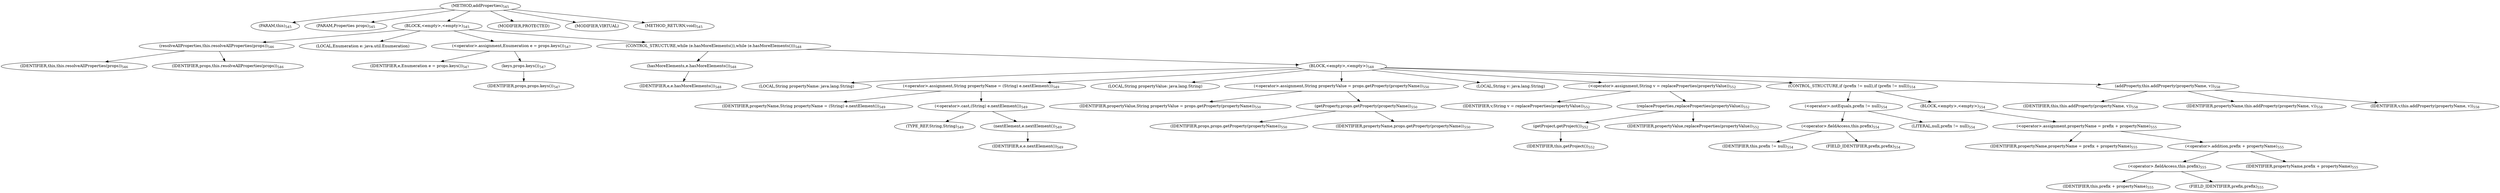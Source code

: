 digraph "addProperties" {  
"1021" [label = <(METHOD,addProperties)<SUB>545</SUB>> ]
"86" [label = <(PARAM,this)<SUB>545</SUB>> ]
"1022" [label = <(PARAM,Properties props)<SUB>545</SUB>> ]
"1023" [label = <(BLOCK,&lt;empty&gt;,&lt;empty&gt;)<SUB>545</SUB>> ]
"1024" [label = <(resolveAllProperties,this.resolveAllProperties(props))<SUB>546</SUB>> ]
"85" [label = <(IDENTIFIER,this,this.resolveAllProperties(props))<SUB>546</SUB>> ]
"1025" [label = <(IDENTIFIER,props,this.resolveAllProperties(props))<SUB>546</SUB>> ]
"1026" [label = <(LOCAL,Enumeration e: java.util.Enumeration)> ]
"1027" [label = <(&lt;operator&gt;.assignment,Enumeration e = props.keys())<SUB>547</SUB>> ]
"1028" [label = <(IDENTIFIER,e,Enumeration e = props.keys())<SUB>547</SUB>> ]
"1029" [label = <(keys,props.keys())<SUB>547</SUB>> ]
"1030" [label = <(IDENTIFIER,props,props.keys())<SUB>547</SUB>> ]
"1031" [label = <(CONTROL_STRUCTURE,while (e.hasMoreElements()),while (e.hasMoreElements()))<SUB>548</SUB>> ]
"1032" [label = <(hasMoreElements,e.hasMoreElements())<SUB>548</SUB>> ]
"1033" [label = <(IDENTIFIER,e,e.hasMoreElements())<SUB>548</SUB>> ]
"1034" [label = <(BLOCK,&lt;empty&gt;,&lt;empty&gt;)<SUB>548</SUB>> ]
"1035" [label = <(LOCAL,String propertyName: java.lang.String)> ]
"1036" [label = <(&lt;operator&gt;.assignment,String propertyName = (String) e.nextElement())<SUB>549</SUB>> ]
"1037" [label = <(IDENTIFIER,propertyName,String propertyName = (String) e.nextElement())<SUB>549</SUB>> ]
"1038" [label = <(&lt;operator&gt;.cast,(String) e.nextElement())<SUB>549</SUB>> ]
"1039" [label = <(TYPE_REF,String,String)<SUB>549</SUB>> ]
"1040" [label = <(nextElement,e.nextElement())<SUB>549</SUB>> ]
"1041" [label = <(IDENTIFIER,e,e.nextElement())<SUB>549</SUB>> ]
"1042" [label = <(LOCAL,String propertyValue: java.lang.String)> ]
"1043" [label = <(&lt;operator&gt;.assignment,String propertyValue = props.getProperty(propertyName))<SUB>550</SUB>> ]
"1044" [label = <(IDENTIFIER,propertyValue,String propertyValue = props.getProperty(propertyName))<SUB>550</SUB>> ]
"1045" [label = <(getProperty,props.getProperty(propertyName))<SUB>550</SUB>> ]
"1046" [label = <(IDENTIFIER,props,props.getProperty(propertyName))<SUB>550</SUB>> ]
"1047" [label = <(IDENTIFIER,propertyName,props.getProperty(propertyName))<SUB>550</SUB>> ]
"1048" [label = <(LOCAL,String v: java.lang.String)> ]
"1049" [label = <(&lt;operator&gt;.assignment,String v = replaceProperties(propertyValue))<SUB>552</SUB>> ]
"1050" [label = <(IDENTIFIER,v,String v = replaceProperties(propertyValue))<SUB>552</SUB>> ]
"1051" [label = <(replaceProperties,replaceProperties(propertyValue))<SUB>552</SUB>> ]
"1052" [label = <(getProject,getProject())<SUB>552</SUB>> ]
"87" [label = <(IDENTIFIER,this,getProject())<SUB>552</SUB>> ]
"1053" [label = <(IDENTIFIER,propertyValue,replaceProperties(propertyValue))<SUB>552</SUB>> ]
"1054" [label = <(CONTROL_STRUCTURE,if (prefix != null),if (prefix != null))<SUB>554</SUB>> ]
"1055" [label = <(&lt;operator&gt;.notEquals,prefix != null)<SUB>554</SUB>> ]
"1056" [label = <(&lt;operator&gt;.fieldAccess,this.prefix)<SUB>554</SUB>> ]
"1057" [label = <(IDENTIFIER,this,prefix != null)<SUB>554</SUB>> ]
"1058" [label = <(FIELD_IDENTIFIER,prefix,prefix)<SUB>554</SUB>> ]
"1059" [label = <(LITERAL,null,prefix != null)<SUB>554</SUB>> ]
"1060" [label = <(BLOCK,&lt;empty&gt;,&lt;empty&gt;)<SUB>554</SUB>> ]
"1061" [label = <(&lt;operator&gt;.assignment,propertyName = prefix + propertyName)<SUB>555</SUB>> ]
"1062" [label = <(IDENTIFIER,propertyName,propertyName = prefix + propertyName)<SUB>555</SUB>> ]
"1063" [label = <(&lt;operator&gt;.addition,prefix + propertyName)<SUB>555</SUB>> ]
"1064" [label = <(&lt;operator&gt;.fieldAccess,this.prefix)<SUB>555</SUB>> ]
"1065" [label = <(IDENTIFIER,this,prefix + propertyName)<SUB>555</SUB>> ]
"1066" [label = <(FIELD_IDENTIFIER,prefix,prefix)<SUB>555</SUB>> ]
"1067" [label = <(IDENTIFIER,propertyName,prefix + propertyName)<SUB>555</SUB>> ]
"1068" [label = <(addProperty,this.addProperty(propertyName, v))<SUB>558</SUB>> ]
"88" [label = <(IDENTIFIER,this,this.addProperty(propertyName, v))<SUB>558</SUB>> ]
"1069" [label = <(IDENTIFIER,propertyName,this.addProperty(propertyName, v))<SUB>558</SUB>> ]
"1070" [label = <(IDENTIFIER,v,this.addProperty(propertyName, v))<SUB>558</SUB>> ]
"1071" [label = <(MODIFIER,PROTECTED)> ]
"1072" [label = <(MODIFIER,VIRTUAL)> ]
"1073" [label = <(METHOD_RETURN,void)<SUB>545</SUB>> ]
  "1021" -> "86" 
  "1021" -> "1022" 
  "1021" -> "1023" 
  "1021" -> "1071" 
  "1021" -> "1072" 
  "1021" -> "1073" 
  "1023" -> "1024" 
  "1023" -> "1026" 
  "1023" -> "1027" 
  "1023" -> "1031" 
  "1024" -> "85" 
  "1024" -> "1025" 
  "1027" -> "1028" 
  "1027" -> "1029" 
  "1029" -> "1030" 
  "1031" -> "1032" 
  "1031" -> "1034" 
  "1032" -> "1033" 
  "1034" -> "1035" 
  "1034" -> "1036" 
  "1034" -> "1042" 
  "1034" -> "1043" 
  "1034" -> "1048" 
  "1034" -> "1049" 
  "1034" -> "1054" 
  "1034" -> "1068" 
  "1036" -> "1037" 
  "1036" -> "1038" 
  "1038" -> "1039" 
  "1038" -> "1040" 
  "1040" -> "1041" 
  "1043" -> "1044" 
  "1043" -> "1045" 
  "1045" -> "1046" 
  "1045" -> "1047" 
  "1049" -> "1050" 
  "1049" -> "1051" 
  "1051" -> "1052" 
  "1051" -> "1053" 
  "1052" -> "87" 
  "1054" -> "1055" 
  "1054" -> "1060" 
  "1055" -> "1056" 
  "1055" -> "1059" 
  "1056" -> "1057" 
  "1056" -> "1058" 
  "1060" -> "1061" 
  "1061" -> "1062" 
  "1061" -> "1063" 
  "1063" -> "1064" 
  "1063" -> "1067" 
  "1064" -> "1065" 
  "1064" -> "1066" 
  "1068" -> "88" 
  "1068" -> "1069" 
  "1068" -> "1070" 
}
